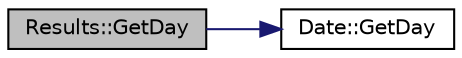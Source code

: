 digraph G
{
  edge [fontname="Helvetica",fontsize=10,labelfontname="Helvetica",labelfontsize=10];
  node [fontname="Helvetica",fontsize=10,shape=record];
  rankdir=LR;
  Node1 [label="Results::GetDay",height=0.2,width=0.4,color="black", fillcolor="grey75", style="filled" fontcolor="black"];
  Node1 -> Node2 [color="midnightblue",fontsize=10,style="solid",fontname="Helvetica"];
  Node2 [label="Date::GetDay",height=0.2,width=0.4,color="black", fillcolor="white", style="filled",URL="$class_date.html#576e46f8e6cc03dce459bc9b4bd4b6e8",tooltip="Gets the day."];
}
